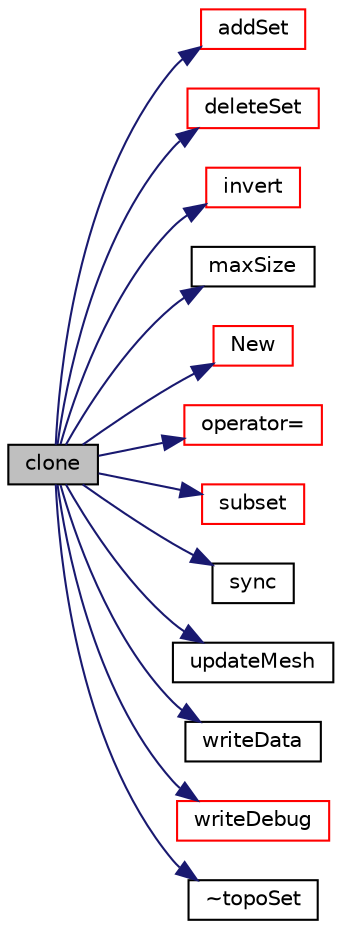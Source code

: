 digraph "clone"
{
  bgcolor="transparent";
  edge [fontname="Helvetica",fontsize="10",labelfontname="Helvetica",labelfontsize="10"];
  node [fontname="Helvetica",fontsize="10",shape=record];
  rankdir="LR";
  Node1 [label="clone",height=0.2,width=0.4,color="black", fillcolor="grey75", style="filled", fontcolor="black"];
  Node1 -> Node2 [color="midnightblue",fontsize="10",style="solid",fontname="Helvetica"];
  Node2 [label="addSet",height=0.2,width=0.4,color="red",URL="$a02731.html#aac9372868e32f2c7de8b956890f035c2",tooltip="Add elements present in set. "];
  Node1 -> Node3 [color="midnightblue",fontsize="10",style="solid",fontname="Helvetica"];
  Node3 [label="deleteSet",height=0.2,width=0.4,color="red",URL="$a02731.html#a839cd96efb75b9c2926af738ca9657a6",tooltip="Delete elements present in set. "];
  Node1 -> Node4 [color="midnightblue",fontsize="10",style="solid",fontname="Helvetica"];
  Node4 [label="invert",height=0.2,width=0.4,color="red",URL="$a02731.html#a35fb7dbde3f7be406451bf0a8eb57d2e",tooltip="Invert contents. (insert all members 0..maxLen-1 which were not in. "];
  Node1 -> Node5 [color="midnightblue",fontsize="10",style="solid",fontname="Helvetica"];
  Node5 [label="maxSize",height=0.2,width=0.4,color="black",URL="$a02731.html#ac6204f19fd46ee5823b799dfecb48af5",tooltip="Return max allowable index (+1). Not implemented. "];
  Node1 -> Node6 [color="midnightblue",fontsize="10",style="solid",fontname="Helvetica"];
  Node6 [label="New",height=0.2,width=0.4,color="red",URL="$a02731.html#ac7fefe6e0d9de3b54ec67d22c8dff133",tooltip="Return a pointer to a toposet read from file. "];
  Node1 -> Node7 [color="midnightblue",fontsize="10",style="solid",fontname="Helvetica"];
  Node7 [label="operator=",height=0.2,width=0.4,color="red",URL="$a02731.html#a46d979ff2a1cc22b3bdab6d31cbb3af7",tooltip="Copy labelHashSet part only. "];
  Node1 -> Node8 [color="midnightblue",fontsize="10",style="solid",fontname="Helvetica"];
  Node8 [label="subset",height=0.2,width=0.4,color="red",URL="$a02731.html#aca3bc27ef071fc2fccd797b459d8d979",tooltip="Subset contents. Only elements present in both sets remain. "];
  Node1 -> Node9 [color="midnightblue",fontsize="10",style="solid",fontname="Helvetica"];
  Node9 [label="sync",height=0.2,width=0.4,color="black",URL="$a02731.html#aa7fca4a1afef0062c91f4d1e3776659d",tooltip="Sync set across coupled patches. "];
  Node1 -> Node10 [color="midnightblue",fontsize="10",style="solid",fontname="Helvetica"];
  Node10 [label="updateMesh",height=0.2,width=0.4,color="black",URL="$a02731.html#ac7d581e56f61ad4d997421e3a7470d42",tooltip="Update any stored data for new labels. Not implemented. "];
  Node1 -> Node11 [color="midnightblue",fontsize="10",style="solid",fontname="Helvetica"];
  Node11 [label="writeData",height=0.2,width=0.4,color="black",URL="$a02731.html#a2a3ea7b116b283507dc19bc8f4719c3d",tooltip="Write contents. "];
  Node1 -> Node12 [color="midnightblue",fontsize="10",style="solid",fontname="Helvetica"];
  Node12 [label="writeDebug",height=0.2,width=0.4,color="red",URL="$a02731.html#a8c4344b15f7e7c6ab87b93bee4fc39f9",tooltip="Write part of contents nicely formatted. Prints labels only. "];
  Node1 -> Node13 [color="midnightblue",fontsize="10",style="solid",fontname="Helvetica"];
  Node13 [label="~topoSet",height=0.2,width=0.4,color="black",URL="$a02731.html#a5083cf31481a2a4352c19e57a60390d3",tooltip="Destructor. "];
}
